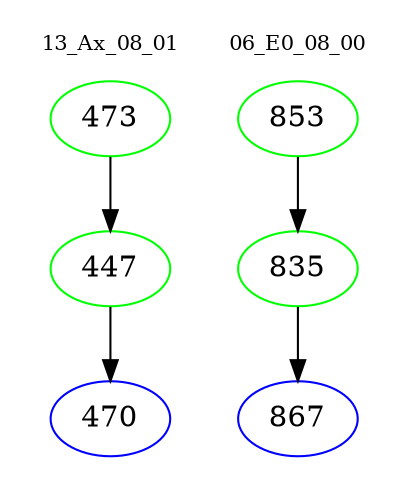 digraph{
subgraph cluster_0 {
color = white
label = "13_Ax_08_01";
fontsize=10;
T0_473 [label="473", color="green"]
T0_473 -> T0_447 [color="black"]
T0_447 [label="447", color="green"]
T0_447 -> T0_470 [color="black"]
T0_470 [label="470", color="blue"]
}
subgraph cluster_1 {
color = white
label = "06_E0_08_00";
fontsize=10;
T1_853 [label="853", color="green"]
T1_853 -> T1_835 [color="black"]
T1_835 [label="835", color="green"]
T1_835 -> T1_867 [color="black"]
T1_867 [label="867", color="blue"]
}
}
